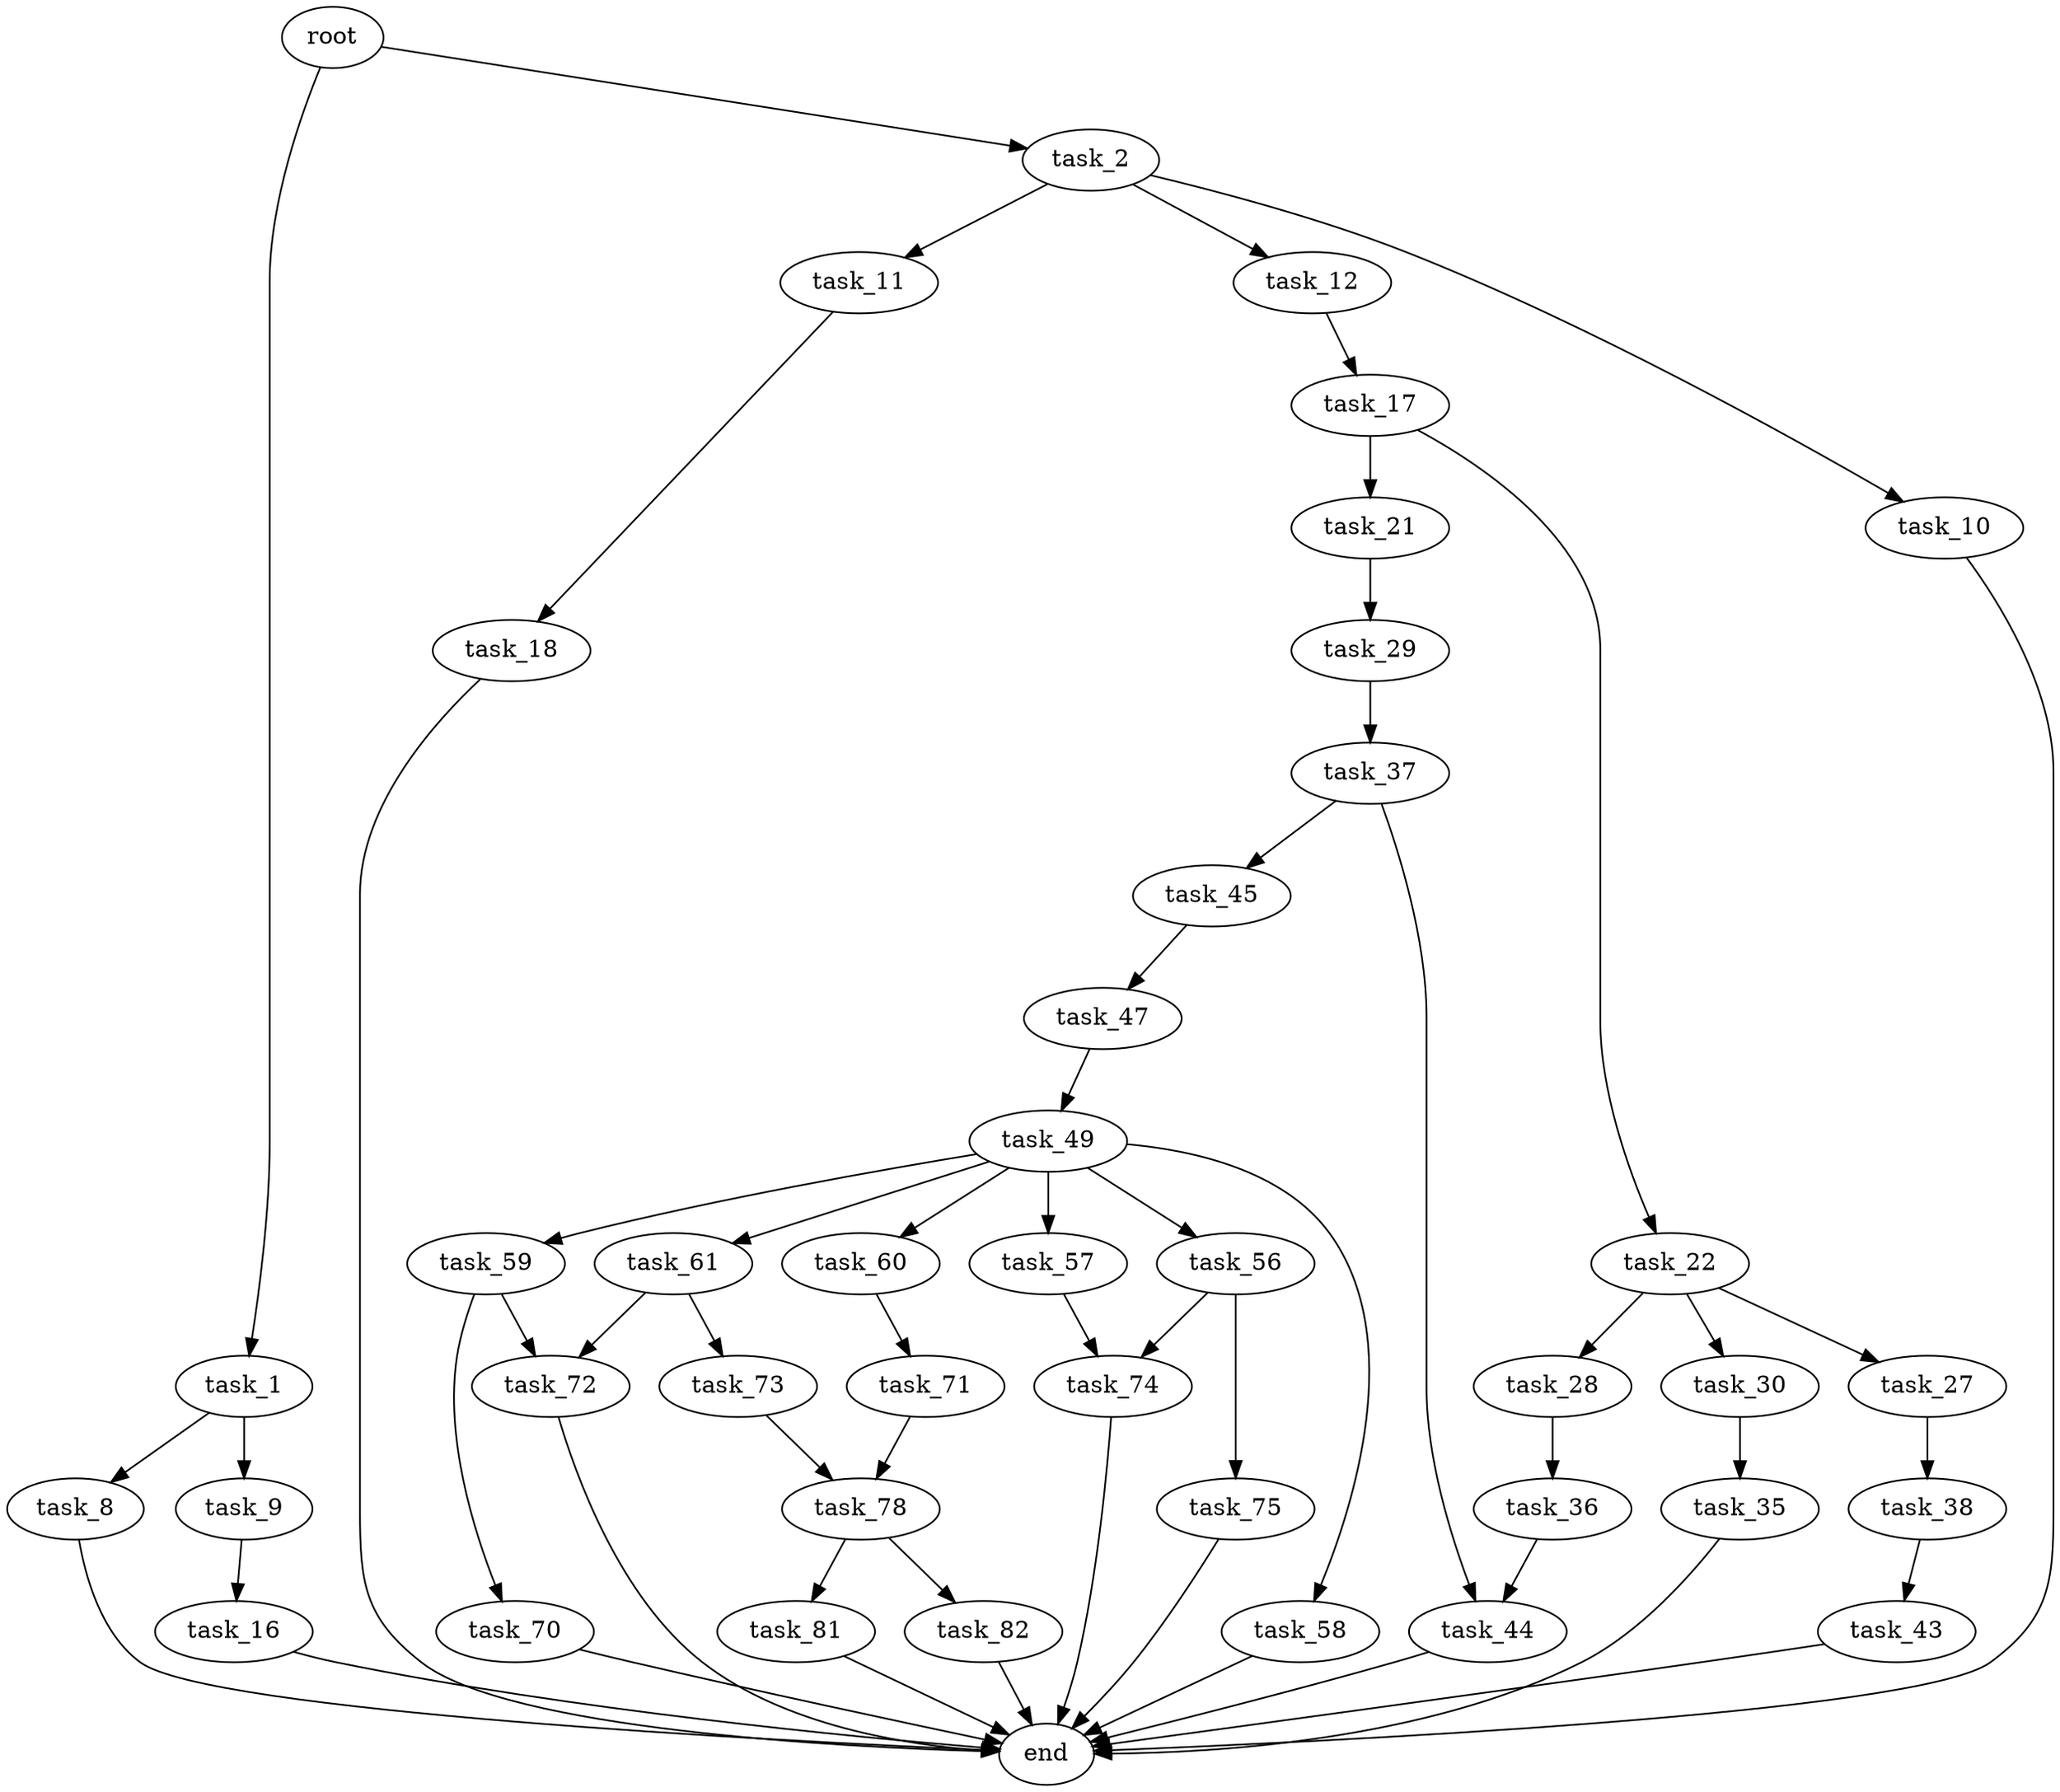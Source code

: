 digraph G {
  root [size="0.000000"];
  task_1 [size="1918330173.000000"];
  task_2 [size="234212817399.000000"];
  task_8 [size="358084243193.000000"];
  task_9 [size="28991029248.000000"];
  task_10 [size="495518734654.000000"];
  task_11 [size="471149190888.000000"];
  task_12 [size="2850771310.000000"];
  task_16 [size="592728599377.000000"];
  task_17 [size="12871709390.000000"];
  task_18 [size="2057950258.000000"];
  task_21 [size="20355710064.000000"];
  task_22 [size="8589934592.000000"];
  task_27 [size="2584137161.000000"];
  task_28 [size="4389309429.000000"];
  task_29 [size="27972494065.000000"];
  task_30 [size="141792456270.000000"];
  task_35 [size="28991029248.000000"];
  task_36 [size="198436299772.000000"];
  task_37 [size="231928233984.000000"];
  task_38 [size="198441240502.000000"];
  task_43 [size="133558047431.000000"];
  task_44 [size="6007806165.000000"];
  task_45 [size="11096846774.000000"];
  task_47 [size="14577123525.000000"];
  task_49 [size="166972360364.000000"];
  task_56 [size="188135400415.000000"];
  task_57 [size="40924446599.000000"];
  task_58 [size="13539544295.000000"];
  task_59 [size="21681688532.000000"];
  task_60 [size="23046535127.000000"];
  task_61 [size="314637449189.000000"];
  task_70 [size="134217728000.000000"];
  task_71 [size="68719476736.000000"];
  task_72 [size="1073741824000.000000"];
  task_73 [size="231928233984.000000"];
  task_74 [size="368293445632.000000"];
  task_75 [size="16291020014.000000"];
  task_78 [size="197573218726.000000"];
  task_81 [size="286448023131.000000"];
  task_82 [size="83659384413.000000"];
  end [size="0.000000"];

  root -> task_1 [size="1.000000"];
  root -> task_2 [size="1.000000"];
  task_1 -> task_8 [size="33554432.000000"];
  task_1 -> task_9 [size="33554432.000000"];
  task_2 -> task_10 [size="679477248.000000"];
  task_2 -> task_11 [size="679477248.000000"];
  task_2 -> task_12 [size="679477248.000000"];
  task_8 -> end [size="1.000000"];
  task_9 -> task_16 [size="75497472.000000"];
  task_10 -> end [size="1.000000"];
  task_11 -> task_18 [size="411041792.000000"];
  task_12 -> task_17 [size="75497472.000000"];
  task_16 -> end [size="1.000000"];
  task_17 -> task_21 [size="679477248.000000"];
  task_17 -> task_22 [size="679477248.000000"];
  task_18 -> end [size="1.000000"];
  task_21 -> task_29 [size="679477248.000000"];
  task_22 -> task_27 [size="33554432.000000"];
  task_22 -> task_28 [size="33554432.000000"];
  task_22 -> task_30 [size="33554432.000000"];
  task_27 -> task_38 [size="209715200.000000"];
  task_28 -> task_36 [size="75497472.000000"];
  task_29 -> task_37 [size="33554432.000000"];
  task_30 -> task_35 [size="411041792.000000"];
  task_35 -> end [size="1.000000"];
  task_36 -> task_44 [size="301989888.000000"];
  task_37 -> task_44 [size="301989888.000000"];
  task_37 -> task_45 [size="301989888.000000"];
  task_38 -> task_43 [size="411041792.000000"];
  task_43 -> end [size="1.000000"];
  task_44 -> end [size="1.000000"];
  task_45 -> task_47 [size="679477248.000000"];
  task_47 -> task_49 [size="838860800.000000"];
  task_49 -> task_56 [size="209715200.000000"];
  task_49 -> task_57 [size="209715200.000000"];
  task_49 -> task_58 [size="209715200.000000"];
  task_49 -> task_59 [size="209715200.000000"];
  task_49 -> task_60 [size="209715200.000000"];
  task_49 -> task_61 [size="209715200.000000"];
  task_56 -> task_74 [size="209715200.000000"];
  task_56 -> task_75 [size="209715200.000000"];
  task_57 -> task_74 [size="679477248.000000"];
  task_58 -> end [size="1.000000"];
  task_59 -> task_70 [size="838860800.000000"];
  task_59 -> task_72 [size="838860800.000000"];
  task_60 -> task_71 [size="536870912.000000"];
  task_61 -> task_72 [size="536870912.000000"];
  task_61 -> task_73 [size="536870912.000000"];
  task_70 -> end [size="1.000000"];
  task_71 -> task_78 [size="134217728.000000"];
  task_72 -> end [size="1.000000"];
  task_73 -> task_78 [size="301989888.000000"];
  task_74 -> end [size="1.000000"];
  task_75 -> end [size="1.000000"];
  task_78 -> task_81 [size="679477248.000000"];
  task_78 -> task_82 [size="679477248.000000"];
  task_81 -> end [size="1.000000"];
  task_82 -> end [size="1.000000"];
}
